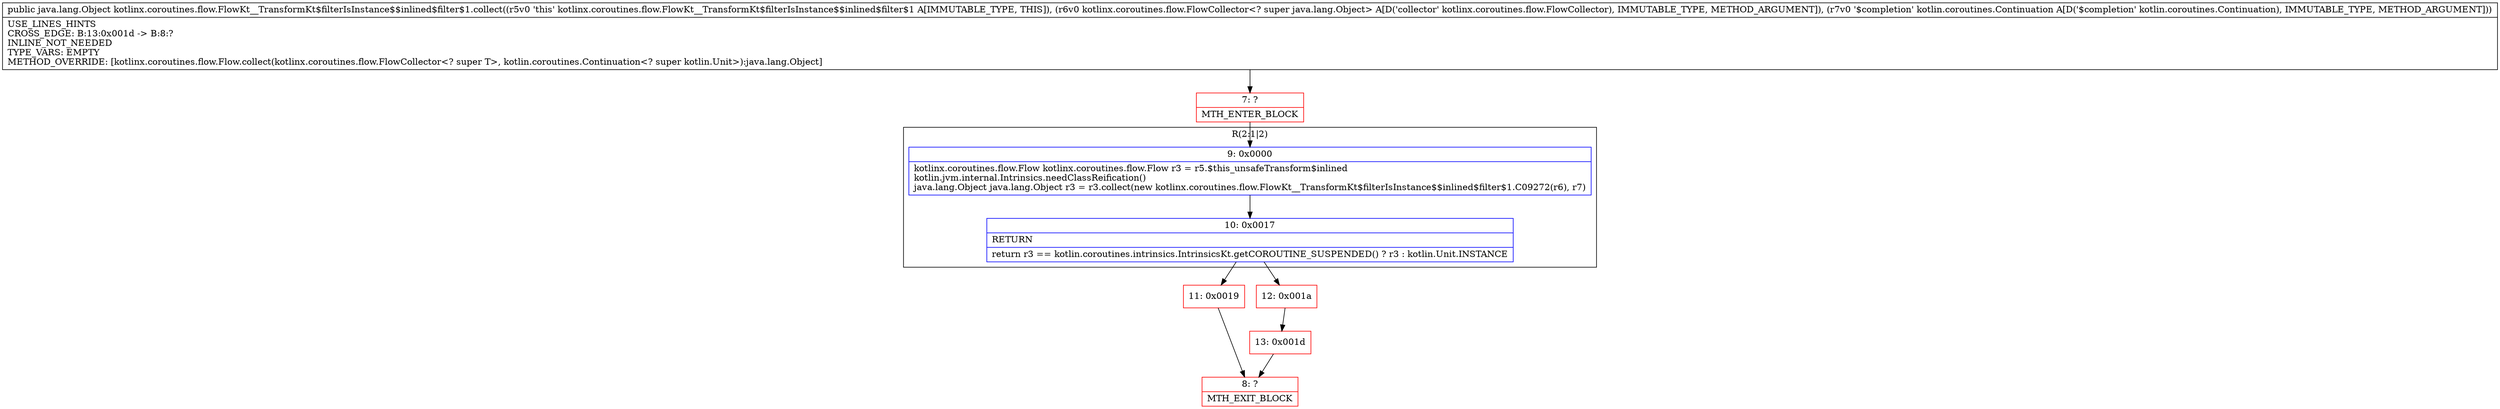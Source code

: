 digraph "CFG forkotlinx.coroutines.flow.FlowKt__TransformKt$filterIsInstance$$inlined$filter$1.collect(Lkotlinx\/coroutines\/flow\/FlowCollector;Lkotlin\/coroutines\/Continuation;)Ljava\/lang\/Object;" {
subgraph cluster_Region_1016936318 {
label = "R(2:1|2)";
node [shape=record,color=blue];
Node_9 [shape=record,label="{9\:\ 0x0000|kotlinx.coroutines.flow.Flow kotlinx.coroutines.flow.Flow r3 = r5.$this_unsafeTransform$inlined\lkotlin.jvm.internal.Intrinsics.needClassReification()\ljava.lang.Object java.lang.Object r3 = r3.collect(new kotlinx.coroutines.flow.FlowKt__TransformKt$filterIsInstance$$inlined$filter$1.C09272(r6), r7)\l}"];
Node_10 [shape=record,label="{10\:\ 0x0017|RETURN\l|return r3 == kotlin.coroutines.intrinsics.IntrinsicsKt.getCOROUTINE_SUSPENDED() ? r3 : kotlin.Unit.INSTANCE\l}"];
}
Node_7 [shape=record,color=red,label="{7\:\ ?|MTH_ENTER_BLOCK\l}"];
Node_11 [shape=record,color=red,label="{11\:\ 0x0019}"];
Node_8 [shape=record,color=red,label="{8\:\ ?|MTH_EXIT_BLOCK\l}"];
Node_12 [shape=record,color=red,label="{12\:\ 0x001a}"];
Node_13 [shape=record,color=red,label="{13\:\ 0x001d}"];
MethodNode[shape=record,label="{public java.lang.Object kotlinx.coroutines.flow.FlowKt__TransformKt$filterIsInstance$$inlined$filter$1.collect((r5v0 'this' kotlinx.coroutines.flow.FlowKt__TransformKt$filterIsInstance$$inlined$filter$1 A[IMMUTABLE_TYPE, THIS]), (r6v0 kotlinx.coroutines.flow.FlowCollector\<? super java.lang.Object\> A[D('collector' kotlinx.coroutines.flow.FlowCollector), IMMUTABLE_TYPE, METHOD_ARGUMENT]), (r7v0 '$completion' kotlin.coroutines.Continuation A[D('$completion' kotlin.coroutines.Continuation), IMMUTABLE_TYPE, METHOD_ARGUMENT]))  | USE_LINES_HINTS\lCROSS_EDGE: B:13:0x001d \-\> B:8:?\lINLINE_NOT_NEEDED\lTYPE_VARS: EMPTY\lMETHOD_OVERRIDE: [kotlinx.coroutines.flow.Flow.collect(kotlinx.coroutines.flow.FlowCollector\<? super T\>, kotlin.coroutines.Continuation\<? super kotlin.Unit\>):java.lang.Object]\l}"];
MethodNode -> Node_7;Node_9 -> Node_10;
Node_10 -> Node_11;
Node_10 -> Node_12;
Node_7 -> Node_9;
Node_11 -> Node_8;
Node_12 -> Node_13;
Node_13 -> Node_8;
}

